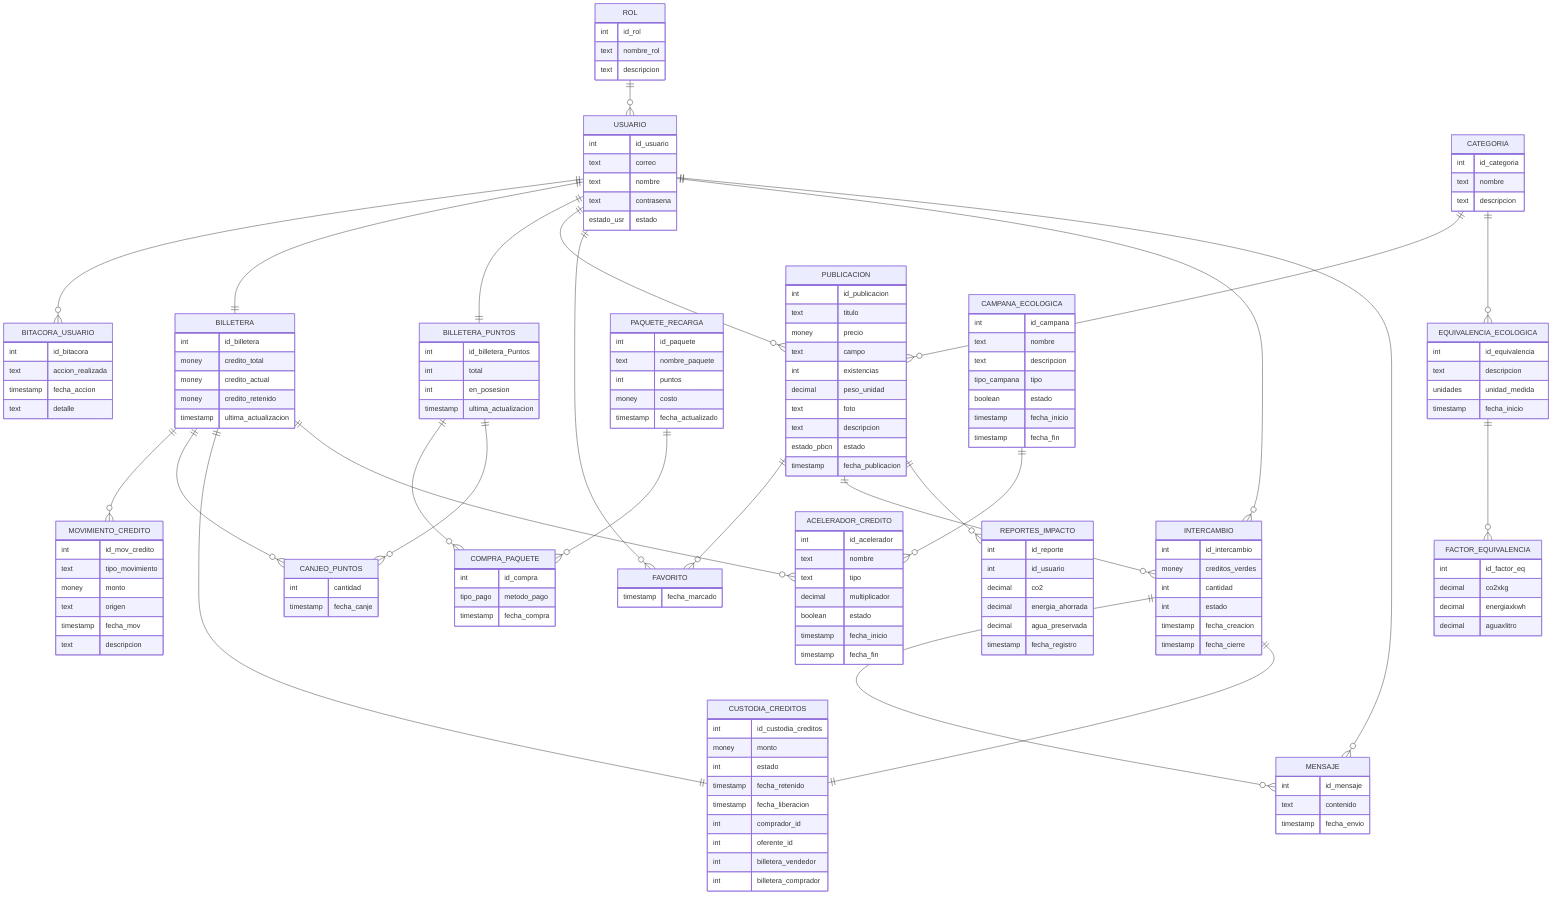 %% Auto-generado con dbml_to_mermaid_custom.py
erDiagram
  ROL {
    int id_rol
    text nombre_rol
    text descripcion
  }

  USUARIO {
    int id_usuario
    text correo
    text nombre
    text contrasena
    estado_usr estado
  }

  BITACORA_USUARIO {
    int id_bitacora
    text accion_realizada
    timestamp fecha_accion
    text detalle
  }

  BILLETERA {
    int id_billetera
    money credito_total
    money credito_actual
    money credito_retenido
    timestamp ultima_actualizacion
  }

  MOVIMIENTO_CREDITO {
    int id_mov_credito
    text tipo_movimiento
    money monto
    text origen
    timestamp fecha_mov
    text descripcion
  }

  BILLETERA_PUNTOS {
    int id_billetera_Puntos
    int total
    int en_posesion
    timestamp ultima_actualizacion
  }

  PUBLICACION {
    int id_publicacion
    text titulo
    money precio
    text campo
    int existencias
    decimal peso_unidad
    text foto
    text descripcion
    estado_pbcn estado
    timestamp fecha_publicacion
  }

  FAVORITO {
    timestamp fecha_marcado
  }

  CATEGORIA {
    int id_categoria
    text nombre
    text descripcion
  }

  PAQUETE_RECARGA {
    int id_paquete
    text nombre_paquete
    int puntos
    money costo
    timestamp fecha_actualizado
  }

  COMPRA_PAQUETE {
    int id_compra
    tipo_pago metodo_pago
    timestamp fecha_compra
  }

  CANJEO_PUNTOS {
    int cantidad
    timestamp fecha_canje
  }

  INTERCAMBIO {
    int id_intercambio
    money creditos_verdes
    int cantidad
    int estado
    timestamp fecha_creacion
    timestamp fecha_cierre
  }

  MENSAJE {
    int id_mensaje
    text contenido
    timestamp fecha_envio
  }

  CUSTODIA_CREDITOS {
    int id_custodia_creditos
    money monto
    int estado
    timestamp fecha_retenido
    timestamp fecha_liberacion
    int comprador_id
    int oferente_id
    int billetera_vendedor
    int billetera_comprador
  }

  EQUIVALENCIA_ECOLOGICA {
    int id_equivalencia
    text descripcion
    unidades unidad_medida
    timestamp fecha_inicio
  }

  FACTOR_EQUIVALENCIA {
    int id_factor_eq
    decimal co2xkg
    decimal energiaxkwh
    decimal aguaxlitro
  }

  REPORTES_IMPACTO {
    int id_reporte
    int id_usuario
    decimal co2
    decimal energia_ahorrada
    decimal agua_preservada
    timestamp fecha_registro
  }

  ACELERADOR_CREDITO {
    int id_acelerador
    text nombre
    text tipo
    decimal multiplicador
    boolean estado
    timestamp fecha_inicio
    timestamp fecha_fin
  }

  CAMPANA_ECOLOGICA {
    int id_campana
    text nombre
    text descripcion
    tipo_campana tipo
    boolean estado
    timestamp fecha_inicio
    timestamp fecha_fin
  }


  ROL ||--o{ USUARIO : ""
  USUARIO ||--o{ BITACORA_USUARIO : ""
  USUARIO ||--|| BILLETERA : ""
  BILLETERA ||--o{ MOVIMIENTO_CREDITO : ""
  USUARIO ||--|| BILLETERA_PUNTOS : ""
  USUARIO ||--o{ PUBLICACION : ""
  CATEGORIA ||--o{ PUBLICACION : ""
  USUARIO ||--o{ FAVORITO : ""
  PUBLICACION ||--o{ FAVORITO : ""
  BILLETERA_PUNTOS ||--o{ COMPRA_PAQUETE : ""
  PAQUETE_RECARGA ||--o{ COMPRA_PAQUETE : ""
  BILLETERA ||--o{ CANJEO_PUNTOS : ""
  BILLETERA_PUNTOS ||--o{ CANJEO_PUNTOS : ""
  USUARIO ||--o{ INTERCAMBIO : ""
  PUBLICACION ||--o{ INTERCAMBIO : ""
  USUARIO ||--o{ MENSAJE : ""
  INTERCAMBIO ||--o{ MENSAJE : ""
  BILLETERA ||--|| CUSTODIA_CREDITOS : ""
  INTERCAMBIO ||--|| CUSTODIA_CREDITOS : ""
  CATEGORIA ||--o{ EQUIVALENCIA_ECOLOGICA : ""
  EQUIVALENCIA_ECOLOGICA ||--o{ FACTOR_EQUIVALENCIA : ""
  PUBLICACION ||--o{ REPORTES_IMPACTO : ""
  BILLETERA ||--o{ ACELERADOR_CREDITO : ""
  CAMPANA_ECOLOGICA ||--o{ ACELERADOR_CREDITO : ""